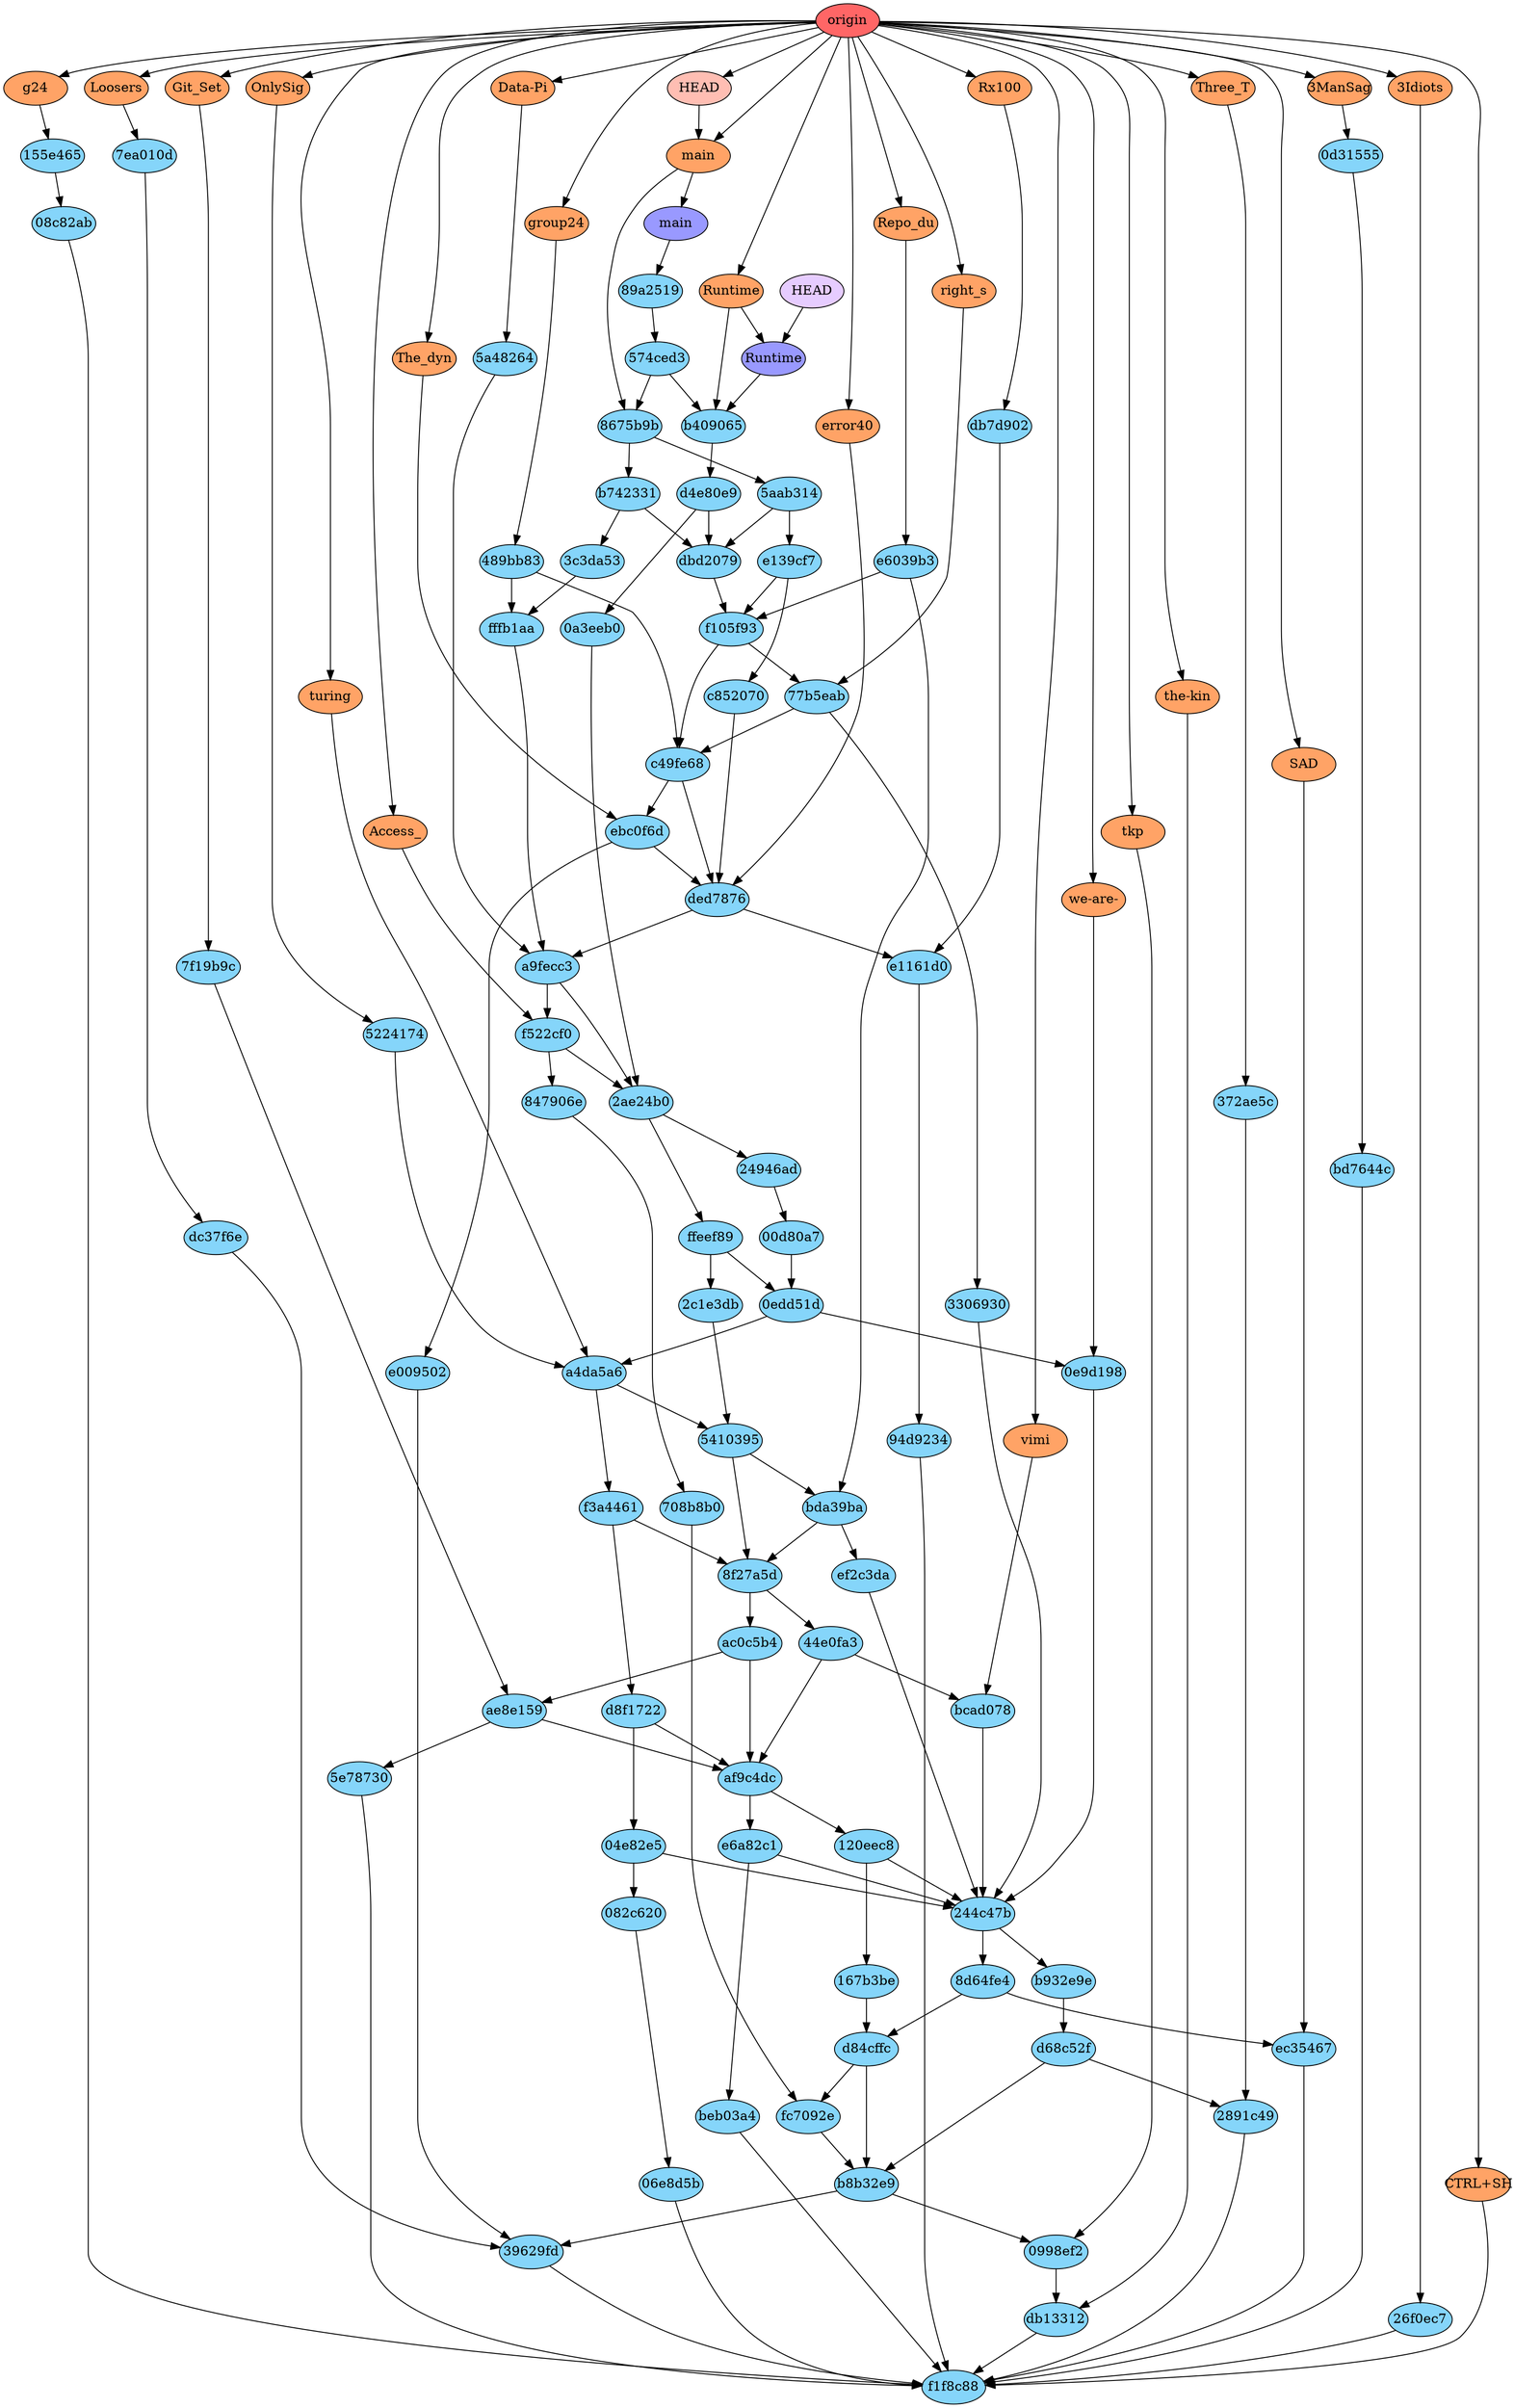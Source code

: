digraph auto {
	graph [bgcolor=transparent]
	node [fixedsize=true style=filled width=0.95]
	"00d80a71df66145a7011f6f018859b1a26529310" [label="00d80a7" fillcolor="#85d5fa"]
	"00d80a71df66145a7011f6f018859b1a26529310" -> "0edd51d7775471806e719ab273422d5b72c139c1"
	"04e82e564c55135b93656eb1ec848ede8192513c" [label="04e82e5" fillcolor="#85d5fa"]
	"04e82e564c55135b93656eb1ec848ede8192513c" -> "082c620d9ad55e38ef1f60e565b910520d5483d1"
	"04e82e564c55135b93656eb1ec848ede8192513c" -> "244c47b46fe1be051c93148b0969e3fe64c7491f"
	"06e8d5b6f30dd4b3b2cfe39ae32492e08d65da8d" [label="06e8d5b" fillcolor="#85d5fa"]
	"06e8d5b6f30dd4b3b2cfe39ae32492e08d65da8d" -> f1f8c8839cb90a5471c26f5ecc283d574781d45c
	"082c620d9ad55e38ef1f60e565b910520d5483d1" [label="082c620" fillcolor="#85d5fa"]
	"082c620d9ad55e38ef1f60e565b910520d5483d1" -> "06e8d5b6f30dd4b3b2cfe39ae32492e08d65da8d"
	"08c82abb4fb580f498ca17f6371d95ad824dec0e" [label="08c82ab" fillcolor="#85d5fa"]
	"08c82abb4fb580f498ca17f6371d95ad824dec0e" -> f1f8c8839cb90a5471c26f5ecc283d574781d45c
	"0998ef2100422f35bf4bd7e27cbd74573dc352c6" [label="0998ef2" fillcolor="#85d5fa"]
	"0998ef2100422f35bf4bd7e27cbd74573dc352c6" -> db133124720499e90530381ad81ca7600e446192
	"0a3eeb0efada050faf97053302c60a6f8f5cff22" [label="0a3eeb0" fillcolor="#85d5fa"]
	"0a3eeb0efada050faf97053302c60a6f8f5cff22" -> "2ae24b072d9ac13bbfe9ec09183b9957df19221d"
	"0d315556bec4a0afb09890ea44722ec11895fa31" [label="0d31555" fillcolor="#85d5fa"]
	"0d315556bec4a0afb09890ea44722ec11895fa31" -> bd7644ce102bb1e7a4fd1334f143a5f1abc0ceb6
	"0e9d198e0df08e6937938375577a123077f82097" [label="0e9d198" fillcolor="#85d5fa"]
	"0e9d198e0df08e6937938375577a123077f82097" -> "244c47b46fe1be051c93148b0969e3fe64c7491f"
	"0edd51d7775471806e719ab273422d5b72c139c1" [label="0edd51d" fillcolor="#85d5fa"]
	"0edd51d7775471806e719ab273422d5b72c139c1" -> a4da5a67a14427c0158b6039ffa27ce55b01de86
	"0edd51d7775471806e719ab273422d5b72c139c1" -> "0e9d198e0df08e6937938375577a123077f82097"
	"120eec8df0a85d6d958f8a2adf54dac9c0b58369" [label="120eec8" fillcolor="#85d5fa"]
	"120eec8df0a85d6d958f8a2adf54dac9c0b58369" -> "244c47b46fe1be051c93148b0969e3fe64c7491f"
	"120eec8df0a85d6d958f8a2adf54dac9c0b58369" -> "167b3be398cd5b3efbd76ffdad033aae66ecf141"
	"155e465f8d560ecfdf7cea79612a653de9a0029b" [label="155e465" fillcolor="#85d5fa"]
	"155e465f8d560ecfdf7cea79612a653de9a0029b" -> "08c82abb4fb580f498ca17f6371d95ad824dec0e"
	"167b3be398cd5b3efbd76ffdad033aae66ecf141" [label="167b3be" fillcolor="#85d5fa"]
	"167b3be398cd5b3efbd76ffdad033aae66ecf141" -> d84cffc5b4f7ff61a0a8715a0fd2f3841184f3b4
	"244c47b46fe1be051c93148b0969e3fe64c7491f" [label="244c47b" fillcolor="#85d5fa"]
	"244c47b46fe1be051c93148b0969e3fe64c7491f" -> b932e9ea9cc25bc7999813239baecfeb379026f9
	"244c47b46fe1be051c93148b0969e3fe64c7491f" -> "8d64fe464e1961385abb0ae9c1c6a17fa3ec224a"
	"24946ada8761ee75baea698a2add941f01b16746" [label="24946ad" fillcolor="#85d5fa"]
	"24946ada8761ee75baea698a2add941f01b16746" -> "00d80a71df66145a7011f6f018859b1a26529310"
	"26f0ec72ab5e52399e03d9577fe3ed56d4d65767" [label="26f0ec7" fillcolor="#85d5fa"]
	"26f0ec72ab5e52399e03d9577fe3ed56d4d65767" -> f1f8c8839cb90a5471c26f5ecc283d574781d45c
	"2891c49f0dda02e2c3e3ca09d5c1afe9bd79391f" [label="2891c49" fillcolor="#85d5fa"]
	"2891c49f0dda02e2c3e3ca09d5c1afe9bd79391f" -> f1f8c8839cb90a5471c26f5ecc283d574781d45c
	"2ae24b072d9ac13bbfe9ec09183b9957df19221d" [label="2ae24b0" fillcolor="#85d5fa"]
	"2ae24b072d9ac13bbfe9ec09183b9957df19221d" -> ffeef89c62139ae2bf3da1d9647f1e6a037b2359
	"2ae24b072d9ac13bbfe9ec09183b9957df19221d" -> "24946ada8761ee75baea698a2add941f01b16746"
	"2c1e3db9aebffbb92f67ec575fbb2537b0223290" [label="2c1e3db" fillcolor="#85d5fa"]
	"2c1e3db9aebffbb92f67ec575fbb2537b0223290" -> "5410395317a16647607a4be727db5e66072e4681"
	"330693003957da11bd9d11e6f408d4d878075dfe" [label=3306930 fillcolor="#85d5fa"]
	"330693003957da11bd9d11e6f408d4d878075dfe" -> "244c47b46fe1be051c93148b0969e3fe64c7491f"
	"372ae5caf6f8321623a26ae0c7571e3100d0400f" [label="372ae5c" fillcolor="#85d5fa"]
	"372ae5caf6f8321623a26ae0c7571e3100d0400f" -> "2891c49f0dda02e2c3e3ca09d5c1afe9bd79391f"
	"39629fd4e4669952f94167948c20914a8bae861f" [label="39629fd" fillcolor="#85d5fa"]
	"39629fd4e4669952f94167948c20914a8bae861f" -> f1f8c8839cb90a5471c26f5ecc283d574781d45c
	"3c3da531797c717c453240b6d8c50a2f24cc27e1" [label="3c3da53" fillcolor="#85d5fa"]
	"3c3da531797c717c453240b6d8c50a2f24cc27e1" -> fffb1aa15fa689cb44595ec06631b4249cf38ae9
	"44e0fa36cf9e6c066504d83f98b69f6bfc96877b" [label="44e0fa3" fillcolor="#85d5fa"]
	"44e0fa36cf9e6c066504d83f98b69f6bfc96877b" -> af9c4dc95d7e266159bda336f5ee6b5a24b09490
	"44e0fa36cf9e6c066504d83f98b69f6bfc96877b" -> bcad07835868bbe3736322e2a1e1124228011d0f
	"489bb835375d17270154388dbb06e5ce63519d66" [label="489bb83" fillcolor="#85d5fa"]
	"489bb835375d17270154388dbb06e5ce63519d66" -> fffb1aa15fa689cb44595ec06631b4249cf38ae9
	"489bb835375d17270154388dbb06e5ce63519d66" -> c49fe68054c3f8f5589a9b3b278aa765721dcc62
	"52241747c82e0b8e2a88d920fcd982c6fffe87a9" [label=5224174 fillcolor="#85d5fa"]
	"52241747c82e0b8e2a88d920fcd982c6fffe87a9" -> a4da5a67a14427c0158b6039ffa27ce55b01de86
	"5410395317a16647607a4be727db5e66072e4681" [label=5410395 fillcolor="#85d5fa"]
	"5410395317a16647607a4be727db5e66072e4681" -> "8f27a5da899d25ad7d1f69fd41f0406f53f0bc32"
	"5410395317a16647607a4be727db5e66072e4681" -> bda39ba431d00dbfcb485f70288536d61738e7b8
	"574ced3670657185a5398411c06f2d4f668b45c4" [label="574ced3" fillcolor="#85d5fa"]
	"574ced3670657185a5398411c06f2d4f668b45c4" -> "8675b9b1fb4057efaba5ae48a26227350801d299"
	"574ced3670657185a5398411c06f2d4f668b45c4" -> b4090654a802625a23fad8a6068a2b4841b8c1e1
	"5a482649e20fd25ce86ef4e87e84d582dc758c8e" [label="5a48264" fillcolor="#85d5fa"]
	"5a482649e20fd25ce86ef4e87e84d582dc758c8e" -> a9fecc3cd245a8ce000f9f945fc3e7a4208625b8
	"5aab314d8070f1a57948d85eb4d51b9c0462b6bf" [label="5aab314" fillcolor="#85d5fa"]
	"5aab314d8070f1a57948d85eb4d51b9c0462b6bf" -> e139cf76a92c5445a44b820abedcd73aec9c8504
	"5aab314d8070f1a57948d85eb4d51b9c0462b6bf" -> dbd2079dc3d55a60a98b38dca3a9f06f7b8f21da
	"5e78730544b6147f2c613f95816f06b5564ed369" [label="5e78730" fillcolor="#85d5fa"]
	"5e78730544b6147f2c613f95816f06b5564ed369" -> f1f8c8839cb90a5471c26f5ecc283d574781d45c
	"708b8b0a0dc7d5ea9225ec40893b885122df0ef9" [label="708b8b0" fillcolor="#85d5fa"]
	"708b8b0a0dc7d5ea9225ec40893b885122df0ef9" -> fc7092ecc7100aa268912a478c4f4ff68d7f5f27
	"77b5eab4e0e6b3d883a9546af931169414fc24dd" [label="77b5eab" fillcolor="#85d5fa"]
	"77b5eab4e0e6b3d883a9546af931169414fc24dd" -> "330693003957da11bd9d11e6f408d4d878075dfe"
	"77b5eab4e0e6b3d883a9546af931169414fc24dd" -> c49fe68054c3f8f5589a9b3b278aa765721dcc62
	"7ea010dc22547d9ae0daf03ccf90b90d83665d31" [label="7ea010d" fillcolor="#85d5fa"]
	"7ea010dc22547d9ae0daf03ccf90b90d83665d31" -> dc37f6e564c096b642eca85c8239556db7046508
	"7f19b9cbcfdf9c45d8446466e7f234bcc3a668ca" [label="7f19b9c" fillcolor="#85d5fa"]
	"7f19b9cbcfdf9c45d8446466e7f234bcc3a668ca" -> ae8e159e92a19384e32481b5a1779204d1c7e546
	"847906edf3ce6c34896940530418c7a95b2e736d" [label="847906e" fillcolor="#85d5fa"]
	"847906edf3ce6c34896940530418c7a95b2e736d" -> "708b8b0a0dc7d5ea9225ec40893b885122df0ef9"
	"8675b9b1fb4057efaba5ae48a26227350801d299" [label="8675b9b" fillcolor="#85d5fa"]
	"8675b9b1fb4057efaba5ae48a26227350801d299" -> b74233106cea4143773520dab78f50ea6c2d1a77
	"8675b9b1fb4057efaba5ae48a26227350801d299" -> "5aab314d8070f1a57948d85eb4d51b9c0462b6bf"
	"89a25198afb932247b40a136f87e161fb5bd8d19" [label="89a2519" fillcolor="#85d5fa"]
	"89a25198afb932247b40a136f87e161fb5bd8d19" -> "574ced3670657185a5398411c06f2d4f668b45c4"
	"8d64fe464e1961385abb0ae9c1c6a17fa3ec224a" [label="8d64fe4" fillcolor="#85d5fa"]
	"8d64fe464e1961385abb0ae9c1c6a17fa3ec224a" -> d84cffc5b4f7ff61a0a8715a0fd2f3841184f3b4
	"8d64fe464e1961385abb0ae9c1c6a17fa3ec224a" -> ec3546731357939bcf90f36cdaf8ec9a9ece03cd
	"8f27a5da899d25ad7d1f69fd41f0406f53f0bc32" [label="8f27a5d" fillcolor="#85d5fa"]
	"8f27a5da899d25ad7d1f69fd41f0406f53f0bc32" -> "44e0fa36cf9e6c066504d83f98b69f6bfc96877b"
	"8f27a5da899d25ad7d1f69fd41f0406f53f0bc32" -> ac0c5b4c3167252746c980564d60428da4276bdc
	"94d92344252383263de919416ddfb23fb3b49205" [label="94d9234" fillcolor="#85d5fa"]
	"94d92344252383263de919416ddfb23fb3b49205" -> f1f8c8839cb90a5471c26f5ecc283d574781d45c
	a4da5a67a14427c0158b6039ffa27ce55b01de86 [label=a4da5a6 fillcolor="#85d5fa"]
	a4da5a67a14427c0158b6039ffa27ce55b01de86 -> f3a446161f002cb17f044c3f2b79e60aa188ba02
	a4da5a67a14427c0158b6039ffa27ce55b01de86 -> "5410395317a16647607a4be727db5e66072e4681"
	a9fecc3cd245a8ce000f9f945fc3e7a4208625b8 [label=a9fecc3 fillcolor="#85d5fa"]
	a9fecc3cd245a8ce000f9f945fc3e7a4208625b8 -> "2ae24b072d9ac13bbfe9ec09183b9957df19221d"
	a9fecc3cd245a8ce000f9f945fc3e7a4208625b8 -> f522cf0cef8c5402e169641d69a478e12ab67159
	ac0c5b4c3167252746c980564d60428da4276bdc [label=ac0c5b4 fillcolor="#85d5fa"]
	ac0c5b4c3167252746c980564d60428da4276bdc -> af9c4dc95d7e266159bda336f5ee6b5a24b09490
	ac0c5b4c3167252746c980564d60428da4276bdc -> ae8e159e92a19384e32481b5a1779204d1c7e546
	ae8e159e92a19384e32481b5a1779204d1c7e546 [label=ae8e159 fillcolor="#85d5fa"]
	ae8e159e92a19384e32481b5a1779204d1c7e546 -> "5e78730544b6147f2c613f95816f06b5564ed369"
	ae8e159e92a19384e32481b5a1779204d1c7e546 -> af9c4dc95d7e266159bda336f5ee6b5a24b09490
	af9c4dc95d7e266159bda336f5ee6b5a24b09490 [label=af9c4dc fillcolor="#85d5fa"]
	af9c4dc95d7e266159bda336f5ee6b5a24b09490 -> e6a82c15f96d930fcf7762f686587d35f8cb79ee
	af9c4dc95d7e266159bda336f5ee6b5a24b09490 -> "120eec8df0a85d6d958f8a2adf54dac9c0b58369"
	b4090654a802625a23fad8a6068a2b4841b8c1e1 [label=b409065 fillcolor="#85d5fa"]
	b4090654a802625a23fad8a6068a2b4841b8c1e1 -> d4e80e94a672bfc74522c79ba8110437bb6fc3ce
	b74233106cea4143773520dab78f50ea6c2d1a77 [label=b742331 fillcolor="#85d5fa"]
	b74233106cea4143773520dab78f50ea6c2d1a77 -> dbd2079dc3d55a60a98b38dca3a9f06f7b8f21da
	b74233106cea4143773520dab78f50ea6c2d1a77 -> "3c3da531797c717c453240b6d8c50a2f24cc27e1"
	b8b32e9283365df0f4dba69f403be04bf7575d58 [label=b8b32e9 fillcolor="#85d5fa"]
	b8b32e9283365df0f4dba69f403be04bf7575d58 -> "39629fd4e4669952f94167948c20914a8bae861f"
	b8b32e9283365df0f4dba69f403be04bf7575d58 -> "0998ef2100422f35bf4bd7e27cbd74573dc352c6"
	b932e9ea9cc25bc7999813239baecfeb379026f9 [label=b932e9e fillcolor="#85d5fa"]
	b932e9ea9cc25bc7999813239baecfeb379026f9 -> d68c52f5884147831653fcb28c7cb47209b373c2
	bcad07835868bbe3736322e2a1e1124228011d0f [label=bcad078 fillcolor="#85d5fa"]
	bcad07835868bbe3736322e2a1e1124228011d0f -> "244c47b46fe1be051c93148b0969e3fe64c7491f"
	bd7644ce102bb1e7a4fd1334f143a5f1abc0ceb6 [label=bd7644c fillcolor="#85d5fa"]
	bd7644ce102bb1e7a4fd1334f143a5f1abc0ceb6 -> f1f8c8839cb90a5471c26f5ecc283d574781d45c
	bda39ba431d00dbfcb485f70288536d61738e7b8 [label=bda39ba fillcolor="#85d5fa"]
	bda39ba431d00dbfcb485f70288536d61738e7b8 -> ef2c3da46f0d7a65f2efc4607d10c9d73df7c1af
	bda39ba431d00dbfcb485f70288536d61738e7b8 -> "8f27a5da899d25ad7d1f69fd41f0406f53f0bc32"
	beb03a493adced55e5a12c9df048d8eea3530741 [label=beb03a4 fillcolor="#85d5fa"]
	beb03a493adced55e5a12c9df048d8eea3530741 -> f1f8c8839cb90a5471c26f5ecc283d574781d45c
	c49fe68054c3f8f5589a9b3b278aa765721dcc62 [label=c49fe68 fillcolor="#85d5fa"]
	c49fe68054c3f8f5589a9b3b278aa765721dcc62 -> ded7876d046e86a9b64b51d9bbad11ac91ed23ca
	c49fe68054c3f8f5589a9b3b278aa765721dcc62 -> ebc0f6d3ab036a7af66044c3240e2cdfd3694a07
	c85207000ec2da0c7ac3d7d01fad0bc3a0eaff81 [label=c852070 fillcolor="#85d5fa"]
	c85207000ec2da0c7ac3d7d01fad0bc3a0eaff81 -> ded7876d046e86a9b64b51d9bbad11ac91ed23ca
	d4e80e94a672bfc74522c79ba8110437bb6fc3ce [label=d4e80e9 fillcolor="#85d5fa"]
	d4e80e94a672bfc74522c79ba8110437bb6fc3ce -> "0a3eeb0efada050faf97053302c60a6f8f5cff22"
	d4e80e94a672bfc74522c79ba8110437bb6fc3ce -> dbd2079dc3d55a60a98b38dca3a9f06f7b8f21da
	d68c52f5884147831653fcb28c7cb47209b373c2 [label=d68c52f fillcolor="#85d5fa"]
	d68c52f5884147831653fcb28c7cb47209b373c2 -> b8b32e9283365df0f4dba69f403be04bf7575d58
	d68c52f5884147831653fcb28c7cb47209b373c2 -> "2891c49f0dda02e2c3e3ca09d5c1afe9bd79391f"
	d84cffc5b4f7ff61a0a8715a0fd2f3841184f3b4 [label=d84cffc fillcolor="#85d5fa"]
	d84cffc5b4f7ff61a0a8715a0fd2f3841184f3b4 -> b8b32e9283365df0f4dba69f403be04bf7575d58
	d84cffc5b4f7ff61a0a8715a0fd2f3841184f3b4 -> fc7092ecc7100aa268912a478c4f4ff68d7f5f27
	d8f172217f3d81099f5fef87749e0bfc40443f98 [label=d8f1722 fillcolor="#85d5fa"]
	d8f172217f3d81099f5fef87749e0bfc40443f98 -> "04e82e564c55135b93656eb1ec848ede8192513c"
	d8f172217f3d81099f5fef87749e0bfc40443f98 -> af9c4dc95d7e266159bda336f5ee6b5a24b09490
	db133124720499e90530381ad81ca7600e446192 [label=db13312 fillcolor="#85d5fa"]
	db133124720499e90530381ad81ca7600e446192 -> f1f8c8839cb90a5471c26f5ecc283d574781d45c
	db7d902a1a0a7553ccb871055f7dc5f3984fe5f7 [label=db7d902 fillcolor="#85d5fa"]
	db7d902a1a0a7553ccb871055f7dc5f3984fe5f7 -> e1161d0b2dac228bee7ccc87a35b7b2d81d154c0
	dbd2079dc3d55a60a98b38dca3a9f06f7b8f21da [label=dbd2079 fillcolor="#85d5fa"]
	dbd2079dc3d55a60a98b38dca3a9f06f7b8f21da -> f105f93fffa6ea7244ba3e9d331aa83f28506763
	dc37f6e564c096b642eca85c8239556db7046508 [label=dc37f6e fillcolor="#85d5fa"]
	dc37f6e564c096b642eca85c8239556db7046508 -> "39629fd4e4669952f94167948c20914a8bae861f"
	ded7876d046e86a9b64b51d9bbad11ac91ed23ca [label=ded7876 fillcolor="#85d5fa"]
	ded7876d046e86a9b64b51d9bbad11ac91ed23ca -> a9fecc3cd245a8ce000f9f945fc3e7a4208625b8
	ded7876d046e86a9b64b51d9bbad11ac91ed23ca -> e1161d0b2dac228bee7ccc87a35b7b2d81d154c0
	e0095022ea648714e488aa605288572f2c7fc7bd [label=e009502 fillcolor="#85d5fa"]
	e0095022ea648714e488aa605288572f2c7fc7bd -> "39629fd4e4669952f94167948c20914a8bae861f"
	e1161d0b2dac228bee7ccc87a35b7b2d81d154c0 [label=e1161d0 fillcolor="#85d5fa"]
	e1161d0b2dac228bee7ccc87a35b7b2d81d154c0 -> "94d92344252383263de919416ddfb23fb3b49205"
	e139cf76a92c5445a44b820abedcd73aec9c8504 [label=e139cf7 fillcolor="#85d5fa"]
	e139cf76a92c5445a44b820abedcd73aec9c8504 -> f105f93fffa6ea7244ba3e9d331aa83f28506763
	e139cf76a92c5445a44b820abedcd73aec9c8504 -> c85207000ec2da0c7ac3d7d01fad0bc3a0eaff81
	e6039b35425bd46f6e3cf717f28a296450035eae [label=e6039b3 fillcolor="#85d5fa"]
	e6039b35425bd46f6e3cf717f28a296450035eae -> bda39ba431d00dbfcb485f70288536d61738e7b8
	e6039b35425bd46f6e3cf717f28a296450035eae -> f105f93fffa6ea7244ba3e9d331aa83f28506763
	e6a82c15f96d930fcf7762f686587d35f8cb79ee [label=e6a82c1 fillcolor="#85d5fa"]
	e6a82c15f96d930fcf7762f686587d35f8cb79ee -> beb03a493adced55e5a12c9df048d8eea3530741
	e6a82c15f96d930fcf7762f686587d35f8cb79ee -> "244c47b46fe1be051c93148b0969e3fe64c7491f"
	ebc0f6d3ab036a7af66044c3240e2cdfd3694a07 [label=ebc0f6d fillcolor="#85d5fa"]
	ebc0f6d3ab036a7af66044c3240e2cdfd3694a07 -> e0095022ea648714e488aa605288572f2c7fc7bd
	ebc0f6d3ab036a7af66044c3240e2cdfd3694a07 -> ded7876d046e86a9b64b51d9bbad11ac91ed23ca
	ec3546731357939bcf90f36cdaf8ec9a9ece03cd [label=ec35467 fillcolor="#85d5fa"]
	ec3546731357939bcf90f36cdaf8ec9a9ece03cd -> f1f8c8839cb90a5471c26f5ecc283d574781d45c
	ef2c3da46f0d7a65f2efc4607d10c9d73df7c1af [label=ef2c3da fillcolor="#85d5fa"]
	ef2c3da46f0d7a65f2efc4607d10c9d73df7c1af -> "244c47b46fe1be051c93148b0969e3fe64c7491f"
	f105f93fffa6ea7244ba3e9d331aa83f28506763 [label=f105f93 fillcolor="#85d5fa"]
	f105f93fffa6ea7244ba3e9d331aa83f28506763 -> c49fe68054c3f8f5589a9b3b278aa765721dcc62
	f105f93fffa6ea7244ba3e9d331aa83f28506763 -> "77b5eab4e0e6b3d883a9546af931169414fc24dd"
	f1f8c8839cb90a5471c26f5ecc283d574781d45c [label=f1f8c88 fillcolor="#85d5fa"]
	f3a446161f002cb17f044c3f2b79e60aa188ba02 [label=f3a4461 fillcolor="#85d5fa"]
	f3a446161f002cb17f044c3f2b79e60aa188ba02 -> d8f172217f3d81099f5fef87749e0bfc40443f98
	f3a446161f002cb17f044c3f2b79e60aa188ba02 -> "8f27a5da899d25ad7d1f69fd41f0406f53f0bc32"
	f522cf0cef8c5402e169641d69a478e12ab67159 [label=f522cf0 fillcolor="#85d5fa"]
	f522cf0cef8c5402e169641d69a478e12ab67159 -> "847906edf3ce6c34896940530418c7a95b2e736d"
	f522cf0cef8c5402e169641d69a478e12ab67159 -> "2ae24b072d9ac13bbfe9ec09183b9957df19221d"
	fc7092ecc7100aa268912a478c4f4ff68d7f5f27 [label=fc7092e fillcolor="#85d5fa"]
	fc7092ecc7100aa268912a478c4f4ff68d7f5f27 -> b8b32e9283365df0f4dba69f403be04bf7575d58
	ffeef89c62139ae2bf3da1d9647f1e6a037b2359 [label=ffeef89 fillcolor="#85d5fa"]
	ffeef89c62139ae2bf3da1d9647f1e6a037b2359 -> "0edd51d7775471806e719ab273422d5b72c139c1"
	ffeef89c62139ae2bf3da1d9647f1e6a037b2359 -> "2c1e3db9aebffbb92f67ec575fbb2537b0223290"
	fffb1aa15fa689cb44595ec06631b4249cf38ae9 [label=fffb1aa fillcolor="#85d5fa"]
	fffb1aa15fa689cb44595ec06631b4249cf38ae9 -> a9fecc3cd245a8ce000f9f945fc3e7a4208625b8
	RuntimeError [label=Runtime fillcolor="#9999ff"]
	RuntimeError -> b4090654a802625a23fad8a6068a2b4841b8c1e1
	main [label=main fillcolor="#9999ff"]
	main -> "89a25198afb932247b40a136f87e161fb5bd8d19"
	HEAD [label=HEAD fillcolor="#e6ccff"]
	HEAD -> RuntimeError
	"origin/3Idiots" [label="3Idiots" fillcolor="#ffa366"]
	"origin/3Idiots" -> "26f0ec72ab5e52399e03d9577fe3ed56d4d65767"
	"origin/3ManSaga" [label="3ManSag" fillcolor="#ffa366"]
	"origin/3ManSaga" -> "0d315556bec4a0afb09890ea44722ec11895fa31"
	"origin/Access_Denied" [label=Access_ fillcolor="#ffa366"]
	"origin/Access_Denied" -> f522cf0cef8c5402e169641d69a478e12ab67159
	"origin/CTRL+SHIFT+N" [label="CTRL+SH" fillcolor="#ffa366"]
	"origin/CTRL+SHIFT+N" -> f1f8c8839cb90a5471c26f5ecc283d574781d45c
	"origin/Data-Pirates" [label="Data-Pi" fillcolor="#ffa366"]
	"origin/Data-Pirates" -> "5a482649e20fd25ce86ef4e87e84d582dc758c8e"
	"origin/Git_Set_Go_findMax" [label=Git_Set fillcolor="#ffa366"]
	"origin/Git_Set_Go_findMax" -> "7f19b9cbcfdf9c45d8446466e7f234bcc3a668ca"
	"origin/Loosers" [label=Loosers fillcolor="#ffa366"]
	"origin/Loosers" -> "7ea010dc22547d9ae0daf03ccf90b90d83665d31"
	"origin/OnlySigmas" [label=OnlySig fillcolor="#ffa366"]
	"origin/OnlySigmas" -> "52241747c82e0b8e2a88d920fcd982c6fffe87a9"
	"origin/Repo_duction" [label=Repo_du fillcolor="#ffa366"]
	"origin/Repo_duction" -> e6039b35425bd46f6e3cf717f28a296450035eae
	"origin/RuntimeError" [label=Runtime fillcolor="#ffa366"]
	"origin/RuntimeError" -> b4090654a802625a23fad8a6068a2b4841b8c1e1
	"origin/Rx100" [label=Rx100 fillcolor="#ffa366"]
	"origin/Rx100" -> db7d902a1a0a7553ccb871055f7dc5f3984fe5f7
	"origin/SAD" [label=SAD fillcolor="#ffa366"]
	"origin/SAD" -> ec3546731357939bcf90f36cdaf8ec9a9ece03cd
	"origin/The_dynamic_trio" [label=The_dyn fillcolor="#ffa366"]
	"origin/The_dynamic_trio" -> ebc0f6d3ab036a7af66044c3240e2cdfd3694a07
	"origin/Three_TUX" [label=Three_T fillcolor="#ffa366"]
	"origin/Three_TUX" -> "372ae5caf6f8321623a26ae0c7571e3100d0400f"
	"origin/error404" [label=error40 fillcolor="#ffa366"]
	"origin/error404" -> ded7876d046e86a9b64b51d9bbad11ac91ed23ca
	"origin/g24" [label=g24 fillcolor="#ffa366"]
	"origin/g24" -> "155e465f8d560ecfdf7cea79612a653de9a0029b"
	"origin/group24" [label=group24 fillcolor="#ffa366"]
	"origin/group24" -> "489bb835375d17270154388dbb06e5ce63519d66"
	"origin/main" [label=main fillcolor="#ffa366"]
	"origin/main" -> "8675b9b1fb4057efaba5ae48a26227350801d299"
	"origin/right_shift" [label=right_s fillcolor="#ffa366"]
	"origin/right_shift" -> "77b5eab4e0e6b3d883a9546af931169414fc24dd"
	"origin/the-kind-pandas" [label="the-kin" fillcolor="#ffa366"]
	"origin/the-kind-pandas" -> db133124720499e90530381ad81ca7600e446192
	"origin/tkp" [label=tkp fillcolor="#ffa366"]
	"origin/tkp" -> "0998ef2100422f35bf4bd7e27cbd74573dc352c6"
	"origin/turing" [label=turing fillcolor="#ffa366"]
	"origin/turing" -> a4da5a67a14427c0158b6039ffa27ce55b01de86
	"origin/vimi" [label=vimi fillcolor="#ffa366"]
	"origin/vimi" -> bcad07835868bbe3736322e2a1e1124228011d0f
	"origin/we-are-kind-we-did-no-mistake" [label="we-are-" fillcolor="#ffa366"]
	"origin/we-are-kind-we-did-no-mistake" -> "0e9d198e0df08e6937938375577a123077f82097"
	"origin/HEAD" [label=HEAD fillcolor="#ffbeb3"]
	"origin/HEAD" -> "origin/main"
	origin [label=origin fillcolor="#ff6666"]
	origin -> "origin/3Idiots"
	origin -> "origin/3ManSaga"
	origin -> "origin/Access_Denied"
	origin -> "origin/CTRL+SHIFT+N"
	origin -> "origin/Data-Pirates"
	origin -> "origin/Git_Set_Go_findMax"
	origin -> "origin/Loosers"
	origin -> "origin/OnlySigmas"
	origin -> "origin/Repo_duction"
	origin -> "origin/RuntimeError"
	origin -> "origin/Rx100"
	origin -> "origin/SAD"
	origin -> "origin/The_dynamic_trio"
	origin -> "origin/Three_TUX"
	origin -> "origin/error404"
	origin -> "origin/g24"
	origin -> "origin/group24"
	origin -> "origin/main"
	origin -> "origin/right_shift"
	origin -> "origin/the-kind-pandas"
	origin -> "origin/tkp"
	origin -> "origin/turing"
	origin -> "origin/vimi"
	origin -> "origin/we-are-kind-we-did-no-mistake"
	origin -> "origin/HEAD"
	"origin/RuntimeError" -> RuntimeError
	"origin/main" -> main
}
